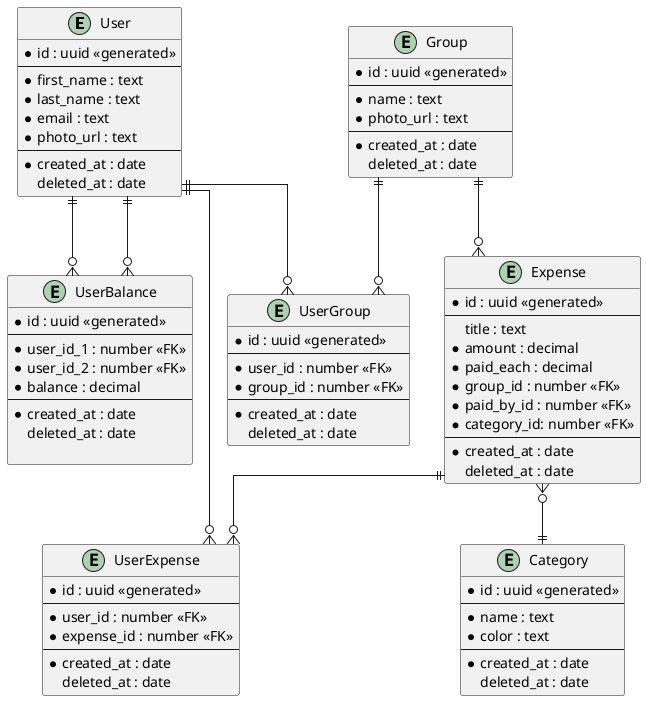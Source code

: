 @startuml erd
' hide the spot
' hide circle

' avoid problems with angled crows feet
skinparam linetype ortho

entity "User" as u {
  *id : uuid <<generated>>
  --
  *first_name : text
  *last_name : text
  *email : text
  *photo_url : text
  --
  *created_at : date
  deleted_at : date
}

entity "Group" as g {
  *id : uuid <<generated>>
  --
  *name : text
  *photo_url : text
  --
  *created_at : date
  deleted_at : date
}

entity "UserGroup" as ug {
  *id : uuid <<generated>>
  --
  *user_id : number <<FK>>
  *group_id : number <<FK>>
  --
  *created_at : date
  deleted_at : date
}

entity "Expense" as e {
  *id : uuid <<generated>>
  --
  title : text
  *amount : decimal
  *paid_each : decimal
  *group_id : number <<FK>>
  ' references user
  *paid_by_id : number <<FK>> 
  *category_id: number <<FK>>
  --
  *created_at : date
  deleted_at : date
}

entity "UserExpense" as ue {
  *id : uuid <<generated>>
  --
  *user_id : number <<FK>>
  *expense_id : number <<FK>>
  --
  *created_at : date
  deleted_at : date
}

entity "Category" as c {
  *id : uuid <<generated>>
  --
  *name : text
  *color : text
  --
  *created_at : date
  deleted_at : date
}

entity "UserBalance" as ub {
  *id : uuid <<generated>>
  --
  *user_id_1 : number <<FK>>
  *user_id_2 : number <<FK>>
  *balance : decimal
  --
  *created_at : date
  deleted_at : date

}

u ||--o{ ue
e ||--o{ ue

u ||--o{ ug
g ||--o{ ug

e }o--|| c

u ||--o{ ub
u ||--o{ ub

g ||--o{ e


@enduml